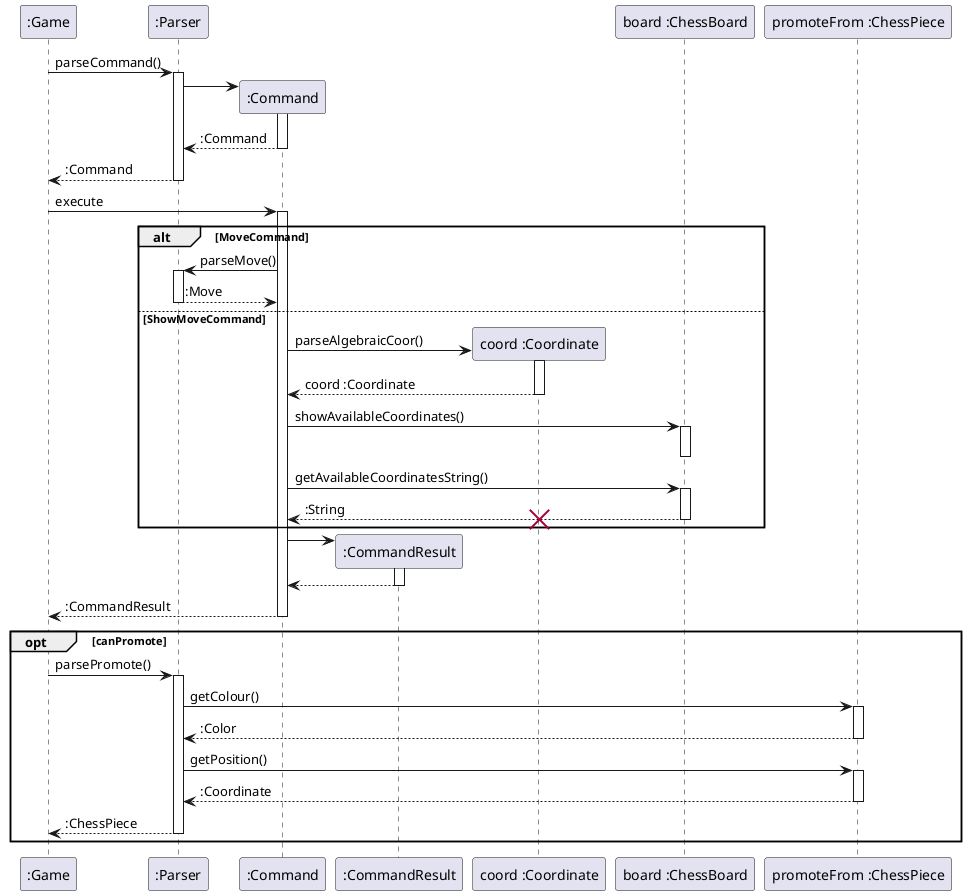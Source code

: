 @startuml
'https://plantuml.com/sequence-diagram

participant ":Game" as Game
participant ":Parser" as Parser
participant ":Command" as Command
participant ":CommandResult" as CommandResult
participant "coord :Coordinate" as Coordinate
participant "board :ChessBoard" as ChessBoard
participant "promoteFrom :ChessPiece" as ChessPiece

Game -> Parser: parseCommand()
activate Parser
create Command
Parser -> Command ++
Command --> Parser --: :Command
Game <-- Parser --: :Command

Game -> Command ++: execute
alt MoveCommand
    Command -> Parser ++: parseMove()
    Parser --> Command --: :Move
else ShowMoveCommand
    create Coordinate
    Command -> Coordinate ++: parseAlgebraicCoor()
    Coordinate --> Command --: coord :Coordinate
    Command -> ChessBoard ++: showAvailableCoordinates()
    ChessBoard --
    Command -> ChessBoard ++: getAvailableCoordinatesString()
    ChessBoard --> Command --: :String
    destroy Coordinate
end
Command -> CommandResult**
activate CommandResult
CommandResult --> Command--
Game <-- Command --: :CommandResult

opt canPromote
Game -> Parser ++: parsePromote()
Parser -> ChessPiece ++: getColour()
ChessPiece --> Parser --: :Color
Parser -> ChessPiece ++: getPosition()
ChessPiece --> Parser --: :Coordinate
Game <-- Parser --: :ChessPiece
end


@enduml